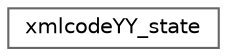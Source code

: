 digraph "Graphical Class Hierarchy"
{
 // INTERACTIVE_SVG=YES
 // LATEX_PDF_SIZE
  bgcolor="transparent";
  edge [fontname=Helvetica,fontsize=10,labelfontname=Helvetica,labelfontsize=10];
  node [fontname=Helvetica,fontsize=10,shape=box,height=0.2,width=0.4];
  rankdir="LR";
  Node0 [label="xmlcodeYY_state",height=0.2,width=0.4,color="grey40", fillcolor="white", style="filled",URL="$d1/d7e/structxmlcode_y_y__state.html",tooltip=" "];
}

